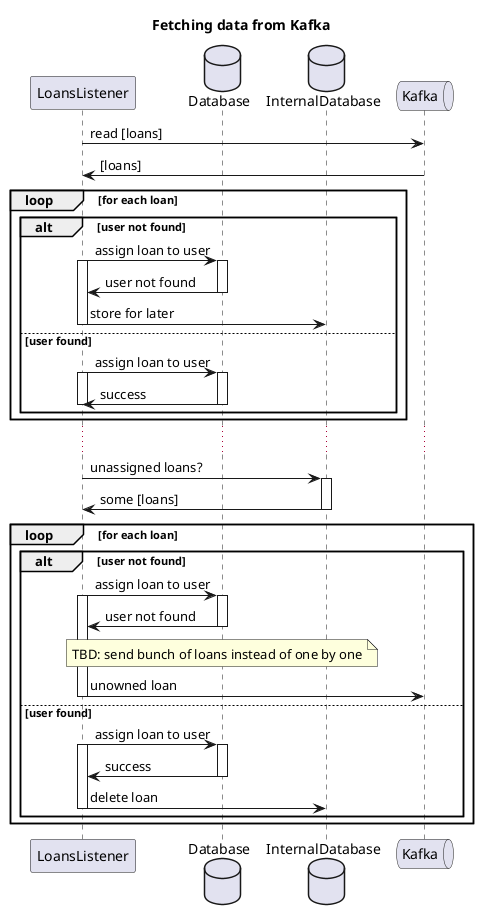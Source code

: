 @startuml

title "Fetching data from Kafka"

participant LoansListener as ll
database Database as db
database InternalDatabase as id
queue Kafka as k

ll -> k: read [loans]
k -> ll: [loans]

loop for each loan
    alt user not found
        ll -> db: assign loan to user
        activate ll
        activate db
        db -> ll: user not found
        deactivate db
        ll -> id: store for later
        deactivate ll
    else user found
        ll -> db: assign loan to user
        activate ll
        activate db
        db -> ll: success
        deactivate ll
        deactivate db
    end
end
...

ll -> id: unassigned loans?
activate id
id -> ll: some [loans]
deactivate id

loop for each loan
    alt user not found
        ll -> db: assign loan to user
        activate ll
        activate db
        db -> ll: user not found
        deactivate db
        note over db: TBD: send bunch of loans instead of one by one
        ll -> k: unowned loan
        deactivate ll
    else user found
        ll -> db: assign loan to user
        activate ll
        activate db
        db -> ll: success
        deactivate db
        ll -> id: delete loan
        deactivate ll
    end
end

@enduml
